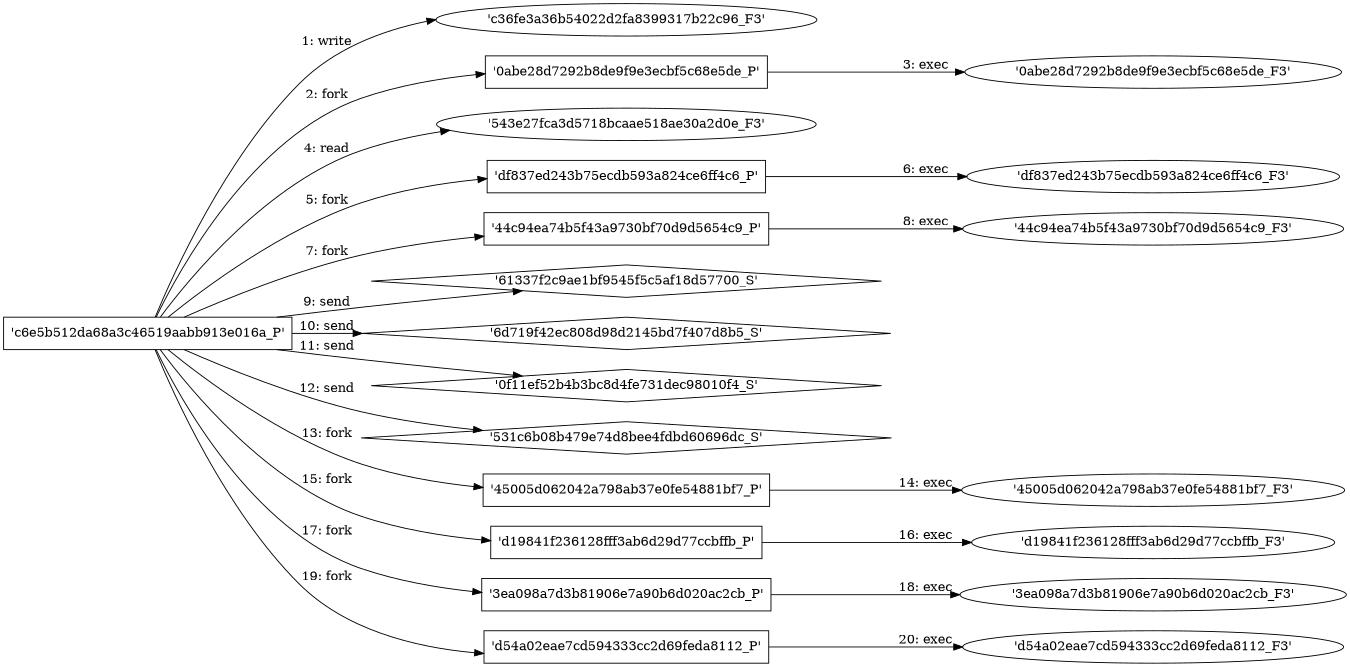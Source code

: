 digraph "D:\Learning\Paper\apt\基于CTI的攻击预警\Dataset\攻击图\ASGfromALLCTI\Threat Source newsletter (June 17, 2021).dot" {
rankdir="LR"
size="9"
fixedsize="false"
splines="true"
nodesep=0.3
ranksep=0
fontsize=10
overlap="scalexy"
engine= "neato"
	"'c36fe3a36b54022d2fa8399317b22c96_F3'" [node_type=file shape=ellipse]
	"'c6e5b512da68a3c46519aabb913e016a_P'" [node_type=Process shape=box]
	"'c6e5b512da68a3c46519aabb913e016a_P'" -> "'c36fe3a36b54022d2fa8399317b22c96_F3'" [label="1: write"]
	"'c6e5b512da68a3c46519aabb913e016a_P'" [node_type=Process shape=box]
	"'0abe28d7292b8de9f9e3ecbf5c68e5de_P'" [node_type=Process shape=box]
	"'c6e5b512da68a3c46519aabb913e016a_P'" -> "'0abe28d7292b8de9f9e3ecbf5c68e5de_P'" [label="2: fork"]
	"'0abe28d7292b8de9f9e3ecbf5c68e5de_P'" [node_type=Process shape=box]
	"'0abe28d7292b8de9f9e3ecbf5c68e5de_F3'" [node_type=File shape=ellipse]
	"'0abe28d7292b8de9f9e3ecbf5c68e5de_P'" -> "'0abe28d7292b8de9f9e3ecbf5c68e5de_F3'" [label="3: exec"]
	"'543e27fca3d5718bcaae518ae30a2d0e_F3'" [node_type=file shape=ellipse]
	"'c6e5b512da68a3c46519aabb913e016a_P'" [node_type=Process shape=box]
	"'c6e5b512da68a3c46519aabb913e016a_P'" -> "'543e27fca3d5718bcaae518ae30a2d0e_F3'" [label="4: read"]
	"'c6e5b512da68a3c46519aabb913e016a_P'" [node_type=Process shape=box]
	"'df837ed243b75ecdb593a824ce6ff4c6_P'" [node_type=Process shape=box]
	"'c6e5b512da68a3c46519aabb913e016a_P'" -> "'df837ed243b75ecdb593a824ce6ff4c6_P'" [label="5: fork"]
	"'df837ed243b75ecdb593a824ce6ff4c6_P'" [node_type=Process shape=box]
	"'df837ed243b75ecdb593a824ce6ff4c6_F3'" [node_type=File shape=ellipse]
	"'df837ed243b75ecdb593a824ce6ff4c6_P'" -> "'df837ed243b75ecdb593a824ce6ff4c6_F3'" [label="6: exec"]
	"'c6e5b512da68a3c46519aabb913e016a_P'" [node_type=Process shape=box]
	"'44c94ea74b5f43a9730bf70d9d5654c9_P'" [node_type=Process shape=box]
	"'c6e5b512da68a3c46519aabb913e016a_P'" -> "'44c94ea74b5f43a9730bf70d9d5654c9_P'" [label="7: fork"]
	"'44c94ea74b5f43a9730bf70d9d5654c9_P'" [node_type=Process shape=box]
	"'44c94ea74b5f43a9730bf70d9d5654c9_F3'" [node_type=File shape=ellipse]
	"'44c94ea74b5f43a9730bf70d9d5654c9_P'" -> "'44c94ea74b5f43a9730bf70d9d5654c9_F3'" [label="8: exec"]
	"'61337f2c9ae1bf9545f5c5af18d57700_S'" [node_type=Socket shape=diamond]
	"'c6e5b512da68a3c46519aabb913e016a_P'" [node_type=Process shape=box]
	"'c6e5b512da68a3c46519aabb913e016a_P'" -> "'61337f2c9ae1bf9545f5c5af18d57700_S'" [label="9: send"]
	"'6d719f42ec808d98d2145bd7f407d8b5_S'" [node_type=Socket shape=diamond]
	"'c6e5b512da68a3c46519aabb913e016a_P'" [node_type=Process shape=box]
	"'c6e5b512da68a3c46519aabb913e016a_P'" -> "'6d719f42ec808d98d2145bd7f407d8b5_S'" [label="10: send"]
	"'0f11ef52b4b3bc8d4fe731dec98010f4_S'" [node_type=Socket shape=diamond]
	"'c6e5b512da68a3c46519aabb913e016a_P'" [node_type=Process shape=box]
	"'c6e5b512da68a3c46519aabb913e016a_P'" -> "'0f11ef52b4b3bc8d4fe731dec98010f4_S'" [label="11: send"]
	"'531c6b08b479e74d8bee4fdbd60696dc_S'" [node_type=Socket shape=diamond]
	"'c6e5b512da68a3c46519aabb913e016a_P'" [node_type=Process shape=box]
	"'c6e5b512da68a3c46519aabb913e016a_P'" -> "'531c6b08b479e74d8bee4fdbd60696dc_S'" [label="12: send"]
	"'c6e5b512da68a3c46519aabb913e016a_P'" [node_type=Process shape=box]
	"'45005d062042a798ab37e0fe54881bf7_P'" [node_type=Process shape=box]
	"'c6e5b512da68a3c46519aabb913e016a_P'" -> "'45005d062042a798ab37e0fe54881bf7_P'" [label="13: fork"]
	"'45005d062042a798ab37e0fe54881bf7_P'" [node_type=Process shape=box]
	"'45005d062042a798ab37e0fe54881bf7_F3'" [node_type=File shape=ellipse]
	"'45005d062042a798ab37e0fe54881bf7_P'" -> "'45005d062042a798ab37e0fe54881bf7_F3'" [label="14: exec"]
	"'c6e5b512da68a3c46519aabb913e016a_P'" [node_type=Process shape=box]
	"'d19841f236128fff3ab6d29d77ccbffb_P'" [node_type=Process shape=box]
	"'c6e5b512da68a3c46519aabb913e016a_P'" -> "'d19841f236128fff3ab6d29d77ccbffb_P'" [label="15: fork"]
	"'d19841f236128fff3ab6d29d77ccbffb_P'" [node_type=Process shape=box]
	"'d19841f236128fff3ab6d29d77ccbffb_F3'" [node_type=File shape=ellipse]
	"'d19841f236128fff3ab6d29d77ccbffb_P'" -> "'d19841f236128fff3ab6d29d77ccbffb_F3'" [label="16: exec"]
	"'c6e5b512da68a3c46519aabb913e016a_P'" [node_type=Process shape=box]
	"'3ea098a7d3b81906e7a90b6d020ac2cb_P'" [node_type=Process shape=box]
	"'c6e5b512da68a3c46519aabb913e016a_P'" -> "'3ea098a7d3b81906e7a90b6d020ac2cb_P'" [label="17: fork"]
	"'3ea098a7d3b81906e7a90b6d020ac2cb_P'" [node_type=Process shape=box]
	"'3ea098a7d3b81906e7a90b6d020ac2cb_F3'" [node_type=File shape=ellipse]
	"'3ea098a7d3b81906e7a90b6d020ac2cb_P'" -> "'3ea098a7d3b81906e7a90b6d020ac2cb_F3'" [label="18: exec"]
	"'c6e5b512da68a3c46519aabb913e016a_P'" [node_type=Process shape=box]
	"'d54a02eae7cd594333cc2d69feda8112_P'" [node_type=Process shape=box]
	"'c6e5b512da68a3c46519aabb913e016a_P'" -> "'d54a02eae7cd594333cc2d69feda8112_P'" [label="19: fork"]
	"'d54a02eae7cd594333cc2d69feda8112_P'" [node_type=Process shape=box]
	"'d54a02eae7cd594333cc2d69feda8112_F3'" [node_type=File shape=ellipse]
	"'d54a02eae7cd594333cc2d69feda8112_P'" -> "'d54a02eae7cd594333cc2d69feda8112_F3'" [label="20: exec"]
}
